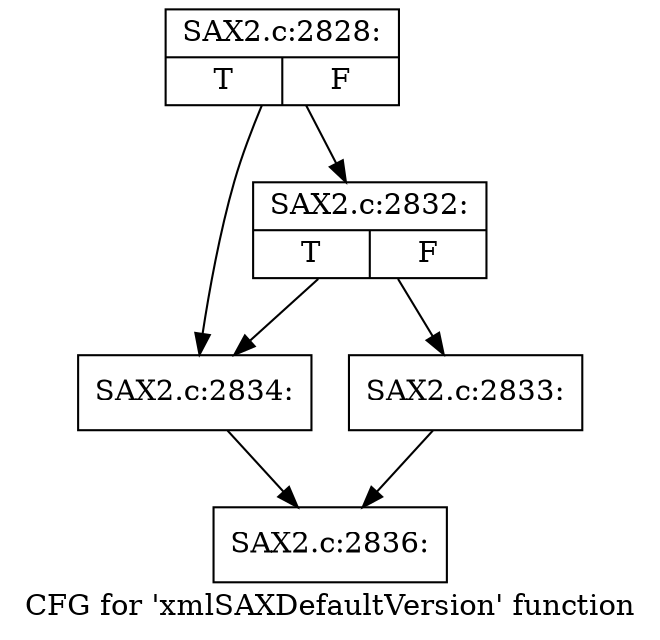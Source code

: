digraph "CFG for 'xmlSAXDefaultVersion' function" {
	label="CFG for 'xmlSAXDefaultVersion' function";

	Node0x429da60 [shape=record,label="{SAX2.c:2828:|{<s0>T|<s1>F}}"];
	Node0x429da60 -> Node0x429d9d0;
	Node0x429da60 -> Node0x429d980;
	Node0x429d9d0 [shape=record,label="{SAX2.c:2832:|{<s0>T|<s1>F}}"];
	Node0x429d9d0 -> Node0x429d240;
	Node0x429d9d0 -> Node0x429d980;
	Node0x429d240 [shape=record,label="{SAX2.c:2833:}"];
	Node0x429d240 -> Node0x42a12a0;
	Node0x429d980 [shape=record,label="{SAX2.c:2834:}"];
	Node0x429d980 -> Node0x42a12a0;
	Node0x42a12a0 [shape=record,label="{SAX2.c:2836:}"];
}
